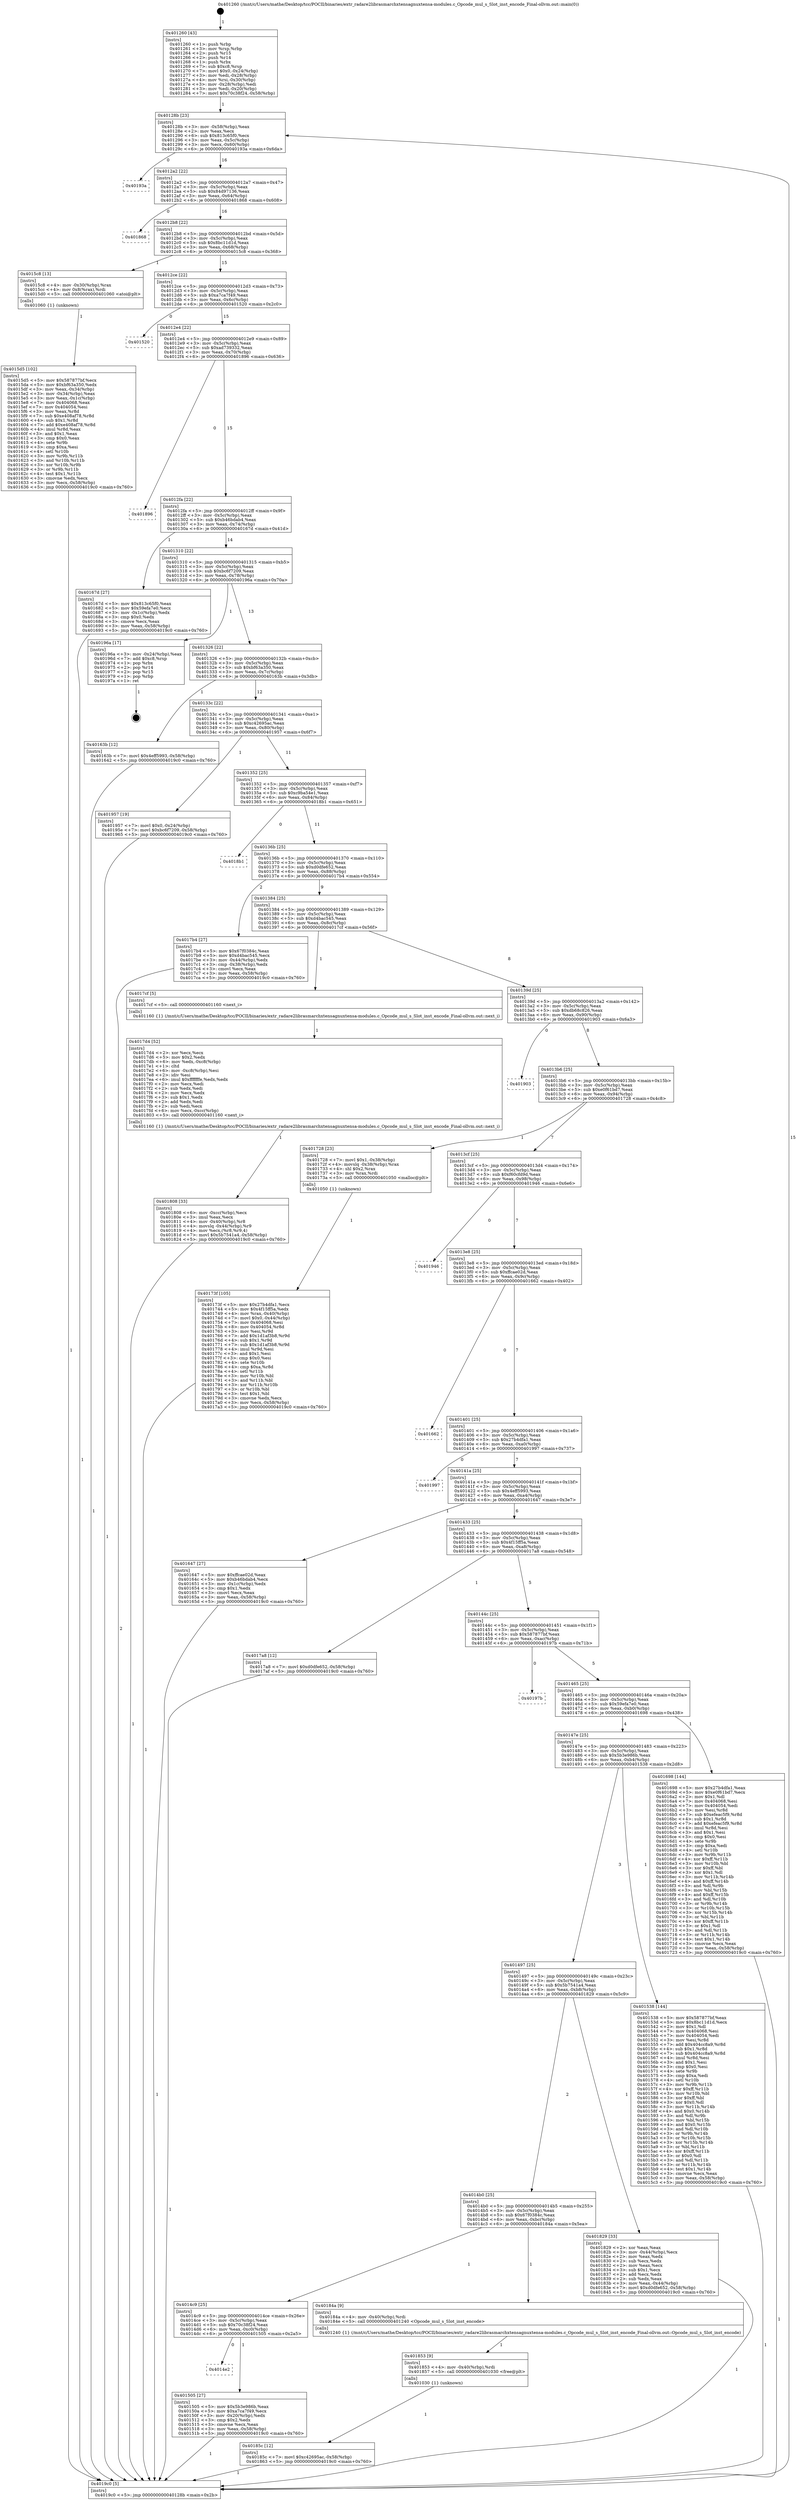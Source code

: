 digraph "0x401260" {
  label = "0x401260 (/mnt/c/Users/mathe/Desktop/tcc/POCII/binaries/extr_radare2librasmarchxtensagnuxtensa-modules.c_Opcode_mul_s_Slot_inst_encode_Final-ollvm.out::main(0))"
  labelloc = "t"
  node[shape=record]

  Entry [label="",width=0.3,height=0.3,shape=circle,fillcolor=black,style=filled]
  "0x40128b" [label="{
     0x40128b [23]\l
     | [instrs]\l
     &nbsp;&nbsp;0x40128b \<+3\>: mov -0x58(%rbp),%eax\l
     &nbsp;&nbsp;0x40128e \<+2\>: mov %eax,%ecx\l
     &nbsp;&nbsp;0x401290 \<+6\>: sub $0x813c65f0,%ecx\l
     &nbsp;&nbsp;0x401296 \<+3\>: mov %eax,-0x5c(%rbp)\l
     &nbsp;&nbsp;0x401299 \<+3\>: mov %ecx,-0x60(%rbp)\l
     &nbsp;&nbsp;0x40129c \<+6\>: je 000000000040193a \<main+0x6da\>\l
  }"]
  "0x40193a" [label="{
     0x40193a\l
  }", style=dashed]
  "0x4012a2" [label="{
     0x4012a2 [22]\l
     | [instrs]\l
     &nbsp;&nbsp;0x4012a2 \<+5\>: jmp 00000000004012a7 \<main+0x47\>\l
     &nbsp;&nbsp;0x4012a7 \<+3\>: mov -0x5c(%rbp),%eax\l
     &nbsp;&nbsp;0x4012aa \<+5\>: sub $0x84d97136,%eax\l
     &nbsp;&nbsp;0x4012af \<+3\>: mov %eax,-0x64(%rbp)\l
     &nbsp;&nbsp;0x4012b2 \<+6\>: je 0000000000401868 \<main+0x608\>\l
  }"]
  Exit [label="",width=0.3,height=0.3,shape=circle,fillcolor=black,style=filled,peripheries=2]
  "0x401868" [label="{
     0x401868\l
  }", style=dashed]
  "0x4012b8" [label="{
     0x4012b8 [22]\l
     | [instrs]\l
     &nbsp;&nbsp;0x4012b8 \<+5\>: jmp 00000000004012bd \<main+0x5d\>\l
     &nbsp;&nbsp;0x4012bd \<+3\>: mov -0x5c(%rbp),%eax\l
     &nbsp;&nbsp;0x4012c0 \<+5\>: sub $0x8bc11d1d,%eax\l
     &nbsp;&nbsp;0x4012c5 \<+3\>: mov %eax,-0x68(%rbp)\l
     &nbsp;&nbsp;0x4012c8 \<+6\>: je 00000000004015c8 \<main+0x368\>\l
  }"]
  "0x40185c" [label="{
     0x40185c [12]\l
     | [instrs]\l
     &nbsp;&nbsp;0x40185c \<+7\>: movl $0xc42695ac,-0x58(%rbp)\l
     &nbsp;&nbsp;0x401863 \<+5\>: jmp 00000000004019c0 \<main+0x760\>\l
  }"]
  "0x4015c8" [label="{
     0x4015c8 [13]\l
     | [instrs]\l
     &nbsp;&nbsp;0x4015c8 \<+4\>: mov -0x30(%rbp),%rax\l
     &nbsp;&nbsp;0x4015cc \<+4\>: mov 0x8(%rax),%rdi\l
     &nbsp;&nbsp;0x4015d0 \<+5\>: call 0000000000401060 \<atoi@plt\>\l
     | [calls]\l
     &nbsp;&nbsp;0x401060 \{1\} (unknown)\l
  }"]
  "0x4012ce" [label="{
     0x4012ce [22]\l
     | [instrs]\l
     &nbsp;&nbsp;0x4012ce \<+5\>: jmp 00000000004012d3 \<main+0x73\>\l
     &nbsp;&nbsp;0x4012d3 \<+3\>: mov -0x5c(%rbp),%eax\l
     &nbsp;&nbsp;0x4012d6 \<+5\>: sub $0xa7ca7f49,%eax\l
     &nbsp;&nbsp;0x4012db \<+3\>: mov %eax,-0x6c(%rbp)\l
     &nbsp;&nbsp;0x4012de \<+6\>: je 0000000000401520 \<main+0x2c0\>\l
  }"]
  "0x401853" [label="{
     0x401853 [9]\l
     | [instrs]\l
     &nbsp;&nbsp;0x401853 \<+4\>: mov -0x40(%rbp),%rdi\l
     &nbsp;&nbsp;0x401857 \<+5\>: call 0000000000401030 \<free@plt\>\l
     | [calls]\l
     &nbsp;&nbsp;0x401030 \{1\} (unknown)\l
  }"]
  "0x401520" [label="{
     0x401520\l
  }", style=dashed]
  "0x4012e4" [label="{
     0x4012e4 [22]\l
     | [instrs]\l
     &nbsp;&nbsp;0x4012e4 \<+5\>: jmp 00000000004012e9 \<main+0x89\>\l
     &nbsp;&nbsp;0x4012e9 \<+3\>: mov -0x5c(%rbp),%eax\l
     &nbsp;&nbsp;0x4012ec \<+5\>: sub $0xad739332,%eax\l
     &nbsp;&nbsp;0x4012f1 \<+3\>: mov %eax,-0x70(%rbp)\l
     &nbsp;&nbsp;0x4012f4 \<+6\>: je 0000000000401896 \<main+0x636\>\l
  }"]
  "0x401808" [label="{
     0x401808 [33]\l
     | [instrs]\l
     &nbsp;&nbsp;0x401808 \<+6\>: mov -0xcc(%rbp),%ecx\l
     &nbsp;&nbsp;0x40180e \<+3\>: imul %eax,%ecx\l
     &nbsp;&nbsp;0x401811 \<+4\>: mov -0x40(%rbp),%r8\l
     &nbsp;&nbsp;0x401815 \<+4\>: movslq -0x44(%rbp),%r9\l
     &nbsp;&nbsp;0x401819 \<+4\>: mov %ecx,(%r8,%r9,4)\l
     &nbsp;&nbsp;0x40181d \<+7\>: movl $0x5b7541a4,-0x58(%rbp)\l
     &nbsp;&nbsp;0x401824 \<+5\>: jmp 00000000004019c0 \<main+0x760\>\l
  }"]
  "0x401896" [label="{
     0x401896\l
  }", style=dashed]
  "0x4012fa" [label="{
     0x4012fa [22]\l
     | [instrs]\l
     &nbsp;&nbsp;0x4012fa \<+5\>: jmp 00000000004012ff \<main+0x9f\>\l
     &nbsp;&nbsp;0x4012ff \<+3\>: mov -0x5c(%rbp),%eax\l
     &nbsp;&nbsp;0x401302 \<+5\>: sub $0xb46bdab4,%eax\l
     &nbsp;&nbsp;0x401307 \<+3\>: mov %eax,-0x74(%rbp)\l
     &nbsp;&nbsp;0x40130a \<+6\>: je 000000000040167d \<main+0x41d\>\l
  }"]
  "0x4017d4" [label="{
     0x4017d4 [52]\l
     | [instrs]\l
     &nbsp;&nbsp;0x4017d4 \<+2\>: xor %ecx,%ecx\l
     &nbsp;&nbsp;0x4017d6 \<+5\>: mov $0x2,%edx\l
     &nbsp;&nbsp;0x4017db \<+6\>: mov %edx,-0xc8(%rbp)\l
     &nbsp;&nbsp;0x4017e1 \<+1\>: cltd\l
     &nbsp;&nbsp;0x4017e2 \<+6\>: mov -0xc8(%rbp),%esi\l
     &nbsp;&nbsp;0x4017e8 \<+2\>: idiv %esi\l
     &nbsp;&nbsp;0x4017ea \<+6\>: imul $0xfffffffe,%edx,%edx\l
     &nbsp;&nbsp;0x4017f0 \<+2\>: mov %ecx,%edi\l
     &nbsp;&nbsp;0x4017f2 \<+2\>: sub %edx,%edi\l
     &nbsp;&nbsp;0x4017f4 \<+2\>: mov %ecx,%edx\l
     &nbsp;&nbsp;0x4017f6 \<+3\>: sub $0x1,%edx\l
     &nbsp;&nbsp;0x4017f9 \<+2\>: add %edx,%edi\l
     &nbsp;&nbsp;0x4017fb \<+2\>: sub %edi,%ecx\l
     &nbsp;&nbsp;0x4017fd \<+6\>: mov %ecx,-0xcc(%rbp)\l
     &nbsp;&nbsp;0x401803 \<+5\>: call 0000000000401160 \<next_i\>\l
     | [calls]\l
     &nbsp;&nbsp;0x401160 \{1\} (/mnt/c/Users/mathe/Desktop/tcc/POCII/binaries/extr_radare2librasmarchxtensagnuxtensa-modules.c_Opcode_mul_s_Slot_inst_encode_Final-ollvm.out::next_i)\l
  }"]
  "0x40167d" [label="{
     0x40167d [27]\l
     | [instrs]\l
     &nbsp;&nbsp;0x40167d \<+5\>: mov $0x813c65f0,%eax\l
     &nbsp;&nbsp;0x401682 \<+5\>: mov $0x59efa7e0,%ecx\l
     &nbsp;&nbsp;0x401687 \<+3\>: mov -0x1c(%rbp),%edx\l
     &nbsp;&nbsp;0x40168a \<+3\>: cmp $0x0,%edx\l
     &nbsp;&nbsp;0x40168d \<+3\>: cmove %ecx,%eax\l
     &nbsp;&nbsp;0x401690 \<+3\>: mov %eax,-0x58(%rbp)\l
     &nbsp;&nbsp;0x401693 \<+5\>: jmp 00000000004019c0 \<main+0x760\>\l
  }"]
  "0x401310" [label="{
     0x401310 [22]\l
     | [instrs]\l
     &nbsp;&nbsp;0x401310 \<+5\>: jmp 0000000000401315 \<main+0xb5\>\l
     &nbsp;&nbsp;0x401315 \<+3\>: mov -0x5c(%rbp),%eax\l
     &nbsp;&nbsp;0x401318 \<+5\>: sub $0xbc6f7209,%eax\l
     &nbsp;&nbsp;0x40131d \<+3\>: mov %eax,-0x78(%rbp)\l
     &nbsp;&nbsp;0x401320 \<+6\>: je 000000000040196a \<main+0x70a\>\l
  }"]
  "0x40173f" [label="{
     0x40173f [105]\l
     | [instrs]\l
     &nbsp;&nbsp;0x40173f \<+5\>: mov $0x27b4dfa1,%ecx\l
     &nbsp;&nbsp;0x401744 \<+5\>: mov $0x4f15ff5a,%edx\l
     &nbsp;&nbsp;0x401749 \<+4\>: mov %rax,-0x40(%rbp)\l
     &nbsp;&nbsp;0x40174d \<+7\>: movl $0x0,-0x44(%rbp)\l
     &nbsp;&nbsp;0x401754 \<+7\>: mov 0x404068,%esi\l
     &nbsp;&nbsp;0x40175b \<+8\>: mov 0x404054,%r8d\l
     &nbsp;&nbsp;0x401763 \<+3\>: mov %esi,%r9d\l
     &nbsp;&nbsp;0x401766 \<+7\>: add $0x1d1af3b8,%r9d\l
     &nbsp;&nbsp;0x40176d \<+4\>: sub $0x1,%r9d\l
     &nbsp;&nbsp;0x401771 \<+7\>: sub $0x1d1af3b8,%r9d\l
     &nbsp;&nbsp;0x401778 \<+4\>: imul %r9d,%esi\l
     &nbsp;&nbsp;0x40177c \<+3\>: and $0x1,%esi\l
     &nbsp;&nbsp;0x40177f \<+3\>: cmp $0x0,%esi\l
     &nbsp;&nbsp;0x401782 \<+4\>: sete %r10b\l
     &nbsp;&nbsp;0x401786 \<+4\>: cmp $0xa,%r8d\l
     &nbsp;&nbsp;0x40178a \<+4\>: setl %r11b\l
     &nbsp;&nbsp;0x40178e \<+3\>: mov %r10b,%bl\l
     &nbsp;&nbsp;0x401791 \<+3\>: and %r11b,%bl\l
     &nbsp;&nbsp;0x401794 \<+3\>: xor %r11b,%r10b\l
     &nbsp;&nbsp;0x401797 \<+3\>: or %r10b,%bl\l
     &nbsp;&nbsp;0x40179a \<+3\>: test $0x1,%bl\l
     &nbsp;&nbsp;0x40179d \<+3\>: cmovne %edx,%ecx\l
     &nbsp;&nbsp;0x4017a0 \<+3\>: mov %ecx,-0x58(%rbp)\l
     &nbsp;&nbsp;0x4017a3 \<+5\>: jmp 00000000004019c0 \<main+0x760\>\l
  }"]
  "0x40196a" [label="{
     0x40196a [17]\l
     | [instrs]\l
     &nbsp;&nbsp;0x40196a \<+3\>: mov -0x24(%rbp),%eax\l
     &nbsp;&nbsp;0x40196d \<+7\>: add $0xc8,%rsp\l
     &nbsp;&nbsp;0x401974 \<+1\>: pop %rbx\l
     &nbsp;&nbsp;0x401975 \<+2\>: pop %r14\l
     &nbsp;&nbsp;0x401977 \<+2\>: pop %r15\l
     &nbsp;&nbsp;0x401979 \<+1\>: pop %rbp\l
     &nbsp;&nbsp;0x40197a \<+1\>: ret\l
  }"]
  "0x401326" [label="{
     0x401326 [22]\l
     | [instrs]\l
     &nbsp;&nbsp;0x401326 \<+5\>: jmp 000000000040132b \<main+0xcb\>\l
     &nbsp;&nbsp;0x40132b \<+3\>: mov -0x5c(%rbp),%eax\l
     &nbsp;&nbsp;0x40132e \<+5\>: sub $0xbf63a350,%eax\l
     &nbsp;&nbsp;0x401333 \<+3\>: mov %eax,-0x7c(%rbp)\l
     &nbsp;&nbsp;0x401336 \<+6\>: je 000000000040163b \<main+0x3db\>\l
  }"]
  "0x4015d5" [label="{
     0x4015d5 [102]\l
     | [instrs]\l
     &nbsp;&nbsp;0x4015d5 \<+5\>: mov $0x587877bf,%ecx\l
     &nbsp;&nbsp;0x4015da \<+5\>: mov $0xbf63a350,%edx\l
     &nbsp;&nbsp;0x4015df \<+3\>: mov %eax,-0x34(%rbp)\l
     &nbsp;&nbsp;0x4015e2 \<+3\>: mov -0x34(%rbp),%eax\l
     &nbsp;&nbsp;0x4015e5 \<+3\>: mov %eax,-0x1c(%rbp)\l
     &nbsp;&nbsp;0x4015e8 \<+7\>: mov 0x404068,%eax\l
     &nbsp;&nbsp;0x4015ef \<+7\>: mov 0x404054,%esi\l
     &nbsp;&nbsp;0x4015f6 \<+3\>: mov %eax,%r8d\l
     &nbsp;&nbsp;0x4015f9 \<+7\>: sub $0xe408af78,%r8d\l
     &nbsp;&nbsp;0x401600 \<+4\>: sub $0x1,%r8d\l
     &nbsp;&nbsp;0x401604 \<+7\>: add $0xe408af78,%r8d\l
     &nbsp;&nbsp;0x40160b \<+4\>: imul %r8d,%eax\l
     &nbsp;&nbsp;0x40160f \<+3\>: and $0x1,%eax\l
     &nbsp;&nbsp;0x401612 \<+3\>: cmp $0x0,%eax\l
     &nbsp;&nbsp;0x401615 \<+4\>: sete %r9b\l
     &nbsp;&nbsp;0x401619 \<+3\>: cmp $0xa,%esi\l
     &nbsp;&nbsp;0x40161c \<+4\>: setl %r10b\l
     &nbsp;&nbsp;0x401620 \<+3\>: mov %r9b,%r11b\l
     &nbsp;&nbsp;0x401623 \<+3\>: and %r10b,%r11b\l
     &nbsp;&nbsp;0x401626 \<+3\>: xor %r10b,%r9b\l
     &nbsp;&nbsp;0x401629 \<+3\>: or %r9b,%r11b\l
     &nbsp;&nbsp;0x40162c \<+4\>: test $0x1,%r11b\l
     &nbsp;&nbsp;0x401630 \<+3\>: cmovne %edx,%ecx\l
     &nbsp;&nbsp;0x401633 \<+3\>: mov %ecx,-0x58(%rbp)\l
     &nbsp;&nbsp;0x401636 \<+5\>: jmp 00000000004019c0 \<main+0x760\>\l
  }"]
  "0x40163b" [label="{
     0x40163b [12]\l
     | [instrs]\l
     &nbsp;&nbsp;0x40163b \<+7\>: movl $0x4eff5993,-0x58(%rbp)\l
     &nbsp;&nbsp;0x401642 \<+5\>: jmp 00000000004019c0 \<main+0x760\>\l
  }"]
  "0x40133c" [label="{
     0x40133c [22]\l
     | [instrs]\l
     &nbsp;&nbsp;0x40133c \<+5\>: jmp 0000000000401341 \<main+0xe1\>\l
     &nbsp;&nbsp;0x401341 \<+3\>: mov -0x5c(%rbp),%eax\l
     &nbsp;&nbsp;0x401344 \<+5\>: sub $0xc42695ac,%eax\l
     &nbsp;&nbsp;0x401349 \<+3\>: mov %eax,-0x80(%rbp)\l
     &nbsp;&nbsp;0x40134c \<+6\>: je 0000000000401957 \<main+0x6f7\>\l
  }"]
  "0x401260" [label="{
     0x401260 [43]\l
     | [instrs]\l
     &nbsp;&nbsp;0x401260 \<+1\>: push %rbp\l
     &nbsp;&nbsp;0x401261 \<+3\>: mov %rsp,%rbp\l
     &nbsp;&nbsp;0x401264 \<+2\>: push %r15\l
     &nbsp;&nbsp;0x401266 \<+2\>: push %r14\l
     &nbsp;&nbsp;0x401268 \<+1\>: push %rbx\l
     &nbsp;&nbsp;0x401269 \<+7\>: sub $0xc8,%rsp\l
     &nbsp;&nbsp;0x401270 \<+7\>: movl $0x0,-0x24(%rbp)\l
     &nbsp;&nbsp;0x401277 \<+3\>: mov %edi,-0x28(%rbp)\l
     &nbsp;&nbsp;0x40127a \<+4\>: mov %rsi,-0x30(%rbp)\l
     &nbsp;&nbsp;0x40127e \<+3\>: mov -0x28(%rbp),%edi\l
     &nbsp;&nbsp;0x401281 \<+3\>: mov %edi,-0x20(%rbp)\l
     &nbsp;&nbsp;0x401284 \<+7\>: movl $0x70c38f24,-0x58(%rbp)\l
  }"]
  "0x401957" [label="{
     0x401957 [19]\l
     | [instrs]\l
     &nbsp;&nbsp;0x401957 \<+7\>: movl $0x0,-0x24(%rbp)\l
     &nbsp;&nbsp;0x40195e \<+7\>: movl $0xbc6f7209,-0x58(%rbp)\l
     &nbsp;&nbsp;0x401965 \<+5\>: jmp 00000000004019c0 \<main+0x760\>\l
  }"]
  "0x401352" [label="{
     0x401352 [25]\l
     | [instrs]\l
     &nbsp;&nbsp;0x401352 \<+5\>: jmp 0000000000401357 \<main+0xf7\>\l
     &nbsp;&nbsp;0x401357 \<+3\>: mov -0x5c(%rbp),%eax\l
     &nbsp;&nbsp;0x40135a \<+5\>: sub $0xc9ba54e1,%eax\l
     &nbsp;&nbsp;0x40135f \<+6\>: mov %eax,-0x84(%rbp)\l
     &nbsp;&nbsp;0x401365 \<+6\>: je 00000000004018b1 \<main+0x651\>\l
  }"]
  "0x4019c0" [label="{
     0x4019c0 [5]\l
     | [instrs]\l
     &nbsp;&nbsp;0x4019c0 \<+5\>: jmp 000000000040128b \<main+0x2b\>\l
  }"]
  "0x4018b1" [label="{
     0x4018b1\l
  }", style=dashed]
  "0x40136b" [label="{
     0x40136b [25]\l
     | [instrs]\l
     &nbsp;&nbsp;0x40136b \<+5\>: jmp 0000000000401370 \<main+0x110\>\l
     &nbsp;&nbsp;0x401370 \<+3\>: mov -0x5c(%rbp),%eax\l
     &nbsp;&nbsp;0x401373 \<+5\>: sub $0xd0dfe652,%eax\l
     &nbsp;&nbsp;0x401378 \<+6\>: mov %eax,-0x88(%rbp)\l
     &nbsp;&nbsp;0x40137e \<+6\>: je 00000000004017b4 \<main+0x554\>\l
  }"]
  "0x4014e2" [label="{
     0x4014e2\l
  }", style=dashed]
  "0x4017b4" [label="{
     0x4017b4 [27]\l
     | [instrs]\l
     &nbsp;&nbsp;0x4017b4 \<+5\>: mov $0x67f0384c,%eax\l
     &nbsp;&nbsp;0x4017b9 \<+5\>: mov $0xd4bac545,%ecx\l
     &nbsp;&nbsp;0x4017be \<+3\>: mov -0x44(%rbp),%edx\l
     &nbsp;&nbsp;0x4017c1 \<+3\>: cmp -0x38(%rbp),%edx\l
     &nbsp;&nbsp;0x4017c4 \<+3\>: cmovl %ecx,%eax\l
     &nbsp;&nbsp;0x4017c7 \<+3\>: mov %eax,-0x58(%rbp)\l
     &nbsp;&nbsp;0x4017ca \<+5\>: jmp 00000000004019c0 \<main+0x760\>\l
  }"]
  "0x401384" [label="{
     0x401384 [25]\l
     | [instrs]\l
     &nbsp;&nbsp;0x401384 \<+5\>: jmp 0000000000401389 \<main+0x129\>\l
     &nbsp;&nbsp;0x401389 \<+3\>: mov -0x5c(%rbp),%eax\l
     &nbsp;&nbsp;0x40138c \<+5\>: sub $0xd4bac545,%eax\l
     &nbsp;&nbsp;0x401391 \<+6\>: mov %eax,-0x8c(%rbp)\l
     &nbsp;&nbsp;0x401397 \<+6\>: je 00000000004017cf \<main+0x56f\>\l
  }"]
  "0x401505" [label="{
     0x401505 [27]\l
     | [instrs]\l
     &nbsp;&nbsp;0x401505 \<+5\>: mov $0x5b3e986b,%eax\l
     &nbsp;&nbsp;0x40150a \<+5\>: mov $0xa7ca7f49,%ecx\l
     &nbsp;&nbsp;0x40150f \<+3\>: mov -0x20(%rbp),%edx\l
     &nbsp;&nbsp;0x401512 \<+3\>: cmp $0x2,%edx\l
     &nbsp;&nbsp;0x401515 \<+3\>: cmovne %ecx,%eax\l
     &nbsp;&nbsp;0x401518 \<+3\>: mov %eax,-0x58(%rbp)\l
     &nbsp;&nbsp;0x40151b \<+5\>: jmp 00000000004019c0 \<main+0x760\>\l
  }"]
  "0x4017cf" [label="{
     0x4017cf [5]\l
     | [instrs]\l
     &nbsp;&nbsp;0x4017cf \<+5\>: call 0000000000401160 \<next_i\>\l
     | [calls]\l
     &nbsp;&nbsp;0x401160 \{1\} (/mnt/c/Users/mathe/Desktop/tcc/POCII/binaries/extr_radare2librasmarchxtensagnuxtensa-modules.c_Opcode_mul_s_Slot_inst_encode_Final-ollvm.out::next_i)\l
  }"]
  "0x40139d" [label="{
     0x40139d [25]\l
     | [instrs]\l
     &nbsp;&nbsp;0x40139d \<+5\>: jmp 00000000004013a2 \<main+0x142\>\l
     &nbsp;&nbsp;0x4013a2 \<+3\>: mov -0x5c(%rbp),%eax\l
     &nbsp;&nbsp;0x4013a5 \<+5\>: sub $0xdb68c826,%eax\l
     &nbsp;&nbsp;0x4013aa \<+6\>: mov %eax,-0x90(%rbp)\l
     &nbsp;&nbsp;0x4013b0 \<+6\>: je 0000000000401903 \<main+0x6a3\>\l
  }"]
  "0x4014c9" [label="{
     0x4014c9 [25]\l
     | [instrs]\l
     &nbsp;&nbsp;0x4014c9 \<+5\>: jmp 00000000004014ce \<main+0x26e\>\l
     &nbsp;&nbsp;0x4014ce \<+3\>: mov -0x5c(%rbp),%eax\l
     &nbsp;&nbsp;0x4014d1 \<+5\>: sub $0x70c38f24,%eax\l
     &nbsp;&nbsp;0x4014d6 \<+6\>: mov %eax,-0xc0(%rbp)\l
     &nbsp;&nbsp;0x4014dc \<+6\>: je 0000000000401505 \<main+0x2a5\>\l
  }"]
  "0x401903" [label="{
     0x401903\l
  }", style=dashed]
  "0x4013b6" [label="{
     0x4013b6 [25]\l
     | [instrs]\l
     &nbsp;&nbsp;0x4013b6 \<+5\>: jmp 00000000004013bb \<main+0x15b\>\l
     &nbsp;&nbsp;0x4013bb \<+3\>: mov -0x5c(%rbp),%eax\l
     &nbsp;&nbsp;0x4013be \<+5\>: sub $0xe0f61bd7,%eax\l
     &nbsp;&nbsp;0x4013c3 \<+6\>: mov %eax,-0x94(%rbp)\l
     &nbsp;&nbsp;0x4013c9 \<+6\>: je 0000000000401728 \<main+0x4c8\>\l
  }"]
  "0x40184a" [label="{
     0x40184a [9]\l
     | [instrs]\l
     &nbsp;&nbsp;0x40184a \<+4\>: mov -0x40(%rbp),%rdi\l
     &nbsp;&nbsp;0x40184e \<+5\>: call 0000000000401240 \<Opcode_mul_s_Slot_inst_encode\>\l
     | [calls]\l
     &nbsp;&nbsp;0x401240 \{1\} (/mnt/c/Users/mathe/Desktop/tcc/POCII/binaries/extr_radare2librasmarchxtensagnuxtensa-modules.c_Opcode_mul_s_Slot_inst_encode_Final-ollvm.out::Opcode_mul_s_Slot_inst_encode)\l
  }"]
  "0x401728" [label="{
     0x401728 [23]\l
     | [instrs]\l
     &nbsp;&nbsp;0x401728 \<+7\>: movl $0x1,-0x38(%rbp)\l
     &nbsp;&nbsp;0x40172f \<+4\>: movslq -0x38(%rbp),%rax\l
     &nbsp;&nbsp;0x401733 \<+4\>: shl $0x2,%rax\l
     &nbsp;&nbsp;0x401737 \<+3\>: mov %rax,%rdi\l
     &nbsp;&nbsp;0x40173a \<+5\>: call 0000000000401050 \<malloc@plt\>\l
     | [calls]\l
     &nbsp;&nbsp;0x401050 \{1\} (unknown)\l
  }"]
  "0x4013cf" [label="{
     0x4013cf [25]\l
     | [instrs]\l
     &nbsp;&nbsp;0x4013cf \<+5\>: jmp 00000000004013d4 \<main+0x174\>\l
     &nbsp;&nbsp;0x4013d4 \<+3\>: mov -0x5c(%rbp),%eax\l
     &nbsp;&nbsp;0x4013d7 \<+5\>: sub $0xf60cfd9d,%eax\l
     &nbsp;&nbsp;0x4013dc \<+6\>: mov %eax,-0x98(%rbp)\l
     &nbsp;&nbsp;0x4013e2 \<+6\>: je 0000000000401946 \<main+0x6e6\>\l
  }"]
  "0x4014b0" [label="{
     0x4014b0 [25]\l
     | [instrs]\l
     &nbsp;&nbsp;0x4014b0 \<+5\>: jmp 00000000004014b5 \<main+0x255\>\l
     &nbsp;&nbsp;0x4014b5 \<+3\>: mov -0x5c(%rbp),%eax\l
     &nbsp;&nbsp;0x4014b8 \<+5\>: sub $0x67f0384c,%eax\l
     &nbsp;&nbsp;0x4014bd \<+6\>: mov %eax,-0xbc(%rbp)\l
     &nbsp;&nbsp;0x4014c3 \<+6\>: je 000000000040184a \<main+0x5ea\>\l
  }"]
  "0x401946" [label="{
     0x401946\l
  }", style=dashed]
  "0x4013e8" [label="{
     0x4013e8 [25]\l
     | [instrs]\l
     &nbsp;&nbsp;0x4013e8 \<+5\>: jmp 00000000004013ed \<main+0x18d\>\l
     &nbsp;&nbsp;0x4013ed \<+3\>: mov -0x5c(%rbp),%eax\l
     &nbsp;&nbsp;0x4013f0 \<+5\>: sub $0xffcae02d,%eax\l
     &nbsp;&nbsp;0x4013f5 \<+6\>: mov %eax,-0x9c(%rbp)\l
     &nbsp;&nbsp;0x4013fb \<+6\>: je 0000000000401662 \<main+0x402\>\l
  }"]
  "0x401829" [label="{
     0x401829 [33]\l
     | [instrs]\l
     &nbsp;&nbsp;0x401829 \<+2\>: xor %eax,%eax\l
     &nbsp;&nbsp;0x40182b \<+3\>: mov -0x44(%rbp),%ecx\l
     &nbsp;&nbsp;0x40182e \<+2\>: mov %eax,%edx\l
     &nbsp;&nbsp;0x401830 \<+2\>: sub %ecx,%edx\l
     &nbsp;&nbsp;0x401832 \<+2\>: mov %eax,%ecx\l
     &nbsp;&nbsp;0x401834 \<+3\>: sub $0x1,%ecx\l
     &nbsp;&nbsp;0x401837 \<+2\>: add %ecx,%edx\l
     &nbsp;&nbsp;0x401839 \<+2\>: sub %edx,%eax\l
     &nbsp;&nbsp;0x40183b \<+3\>: mov %eax,-0x44(%rbp)\l
     &nbsp;&nbsp;0x40183e \<+7\>: movl $0xd0dfe652,-0x58(%rbp)\l
     &nbsp;&nbsp;0x401845 \<+5\>: jmp 00000000004019c0 \<main+0x760\>\l
  }"]
  "0x401662" [label="{
     0x401662\l
  }", style=dashed]
  "0x401401" [label="{
     0x401401 [25]\l
     | [instrs]\l
     &nbsp;&nbsp;0x401401 \<+5\>: jmp 0000000000401406 \<main+0x1a6\>\l
     &nbsp;&nbsp;0x401406 \<+3\>: mov -0x5c(%rbp),%eax\l
     &nbsp;&nbsp;0x401409 \<+5\>: sub $0x27b4dfa1,%eax\l
     &nbsp;&nbsp;0x40140e \<+6\>: mov %eax,-0xa0(%rbp)\l
     &nbsp;&nbsp;0x401414 \<+6\>: je 0000000000401997 \<main+0x737\>\l
  }"]
  "0x401497" [label="{
     0x401497 [25]\l
     | [instrs]\l
     &nbsp;&nbsp;0x401497 \<+5\>: jmp 000000000040149c \<main+0x23c\>\l
     &nbsp;&nbsp;0x40149c \<+3\>: mov -0x5c(%rbp),%eax\l
     &nbsp;&nbsp;0x40149f \<+5\>: sub $0x5b7541a4,%eax\l
     &nbsp;&nbsp;0x4014a4 \<+6\>: mov %eax,-0xb8(%rbp)\l
     &nbsp;&nbsp;0x4014aa \<+6\>: je 0000000000401829 \<main+0x5c9\>\l
  }"]
  "0x401997" [label="{
     0x401997\l
  }", style=dashed]
  "0x40141a" [label="{
     0x40141a [25]\l
     | [instrs]\l
     &nbsp;&nbsp;0x40141a \<+5\>: jmp 000000000040141f \<main+0x1bf\>\l
     &nbsp;&nbsp;0x40141f \<+3\>: mov -0x5c(%rbp),%eax\l
     &nbsp;&nbsp;0x401422 \<+5\>: sub $0x4eff5993,%eax\l
     &nbsp;&nbsp;0x401427 \<+6\>: mov %eax,-0xa4(%rbp)\l
     &nbsp;&nbsp;0x40142d \<+6\>: je 0000000000401647 \<main+0x3e7\>\l
  }"]
  "0x401538" [label="{
     0x401538 [144]\l
     | [instrs]\l
     &nbsp;&nbsp;0x401538 \<+5\>: mov $0x587877bf,%eax\l
     &nbsp;&nbsp;0x40153d \<+5\>: mov $0x8bc11d1d,%ecx\l
     &nbsp;&nbsp;0x401542 \<+2\>: mov $0x1,%dl\l
     &nbsp;&nbsp;0x401544 \<+7\>: mov 0x404068,%esi\l
     &nbsp;&nbsp;0x40154b \<+7\>: mov 0x404054,%edi\l
     &nbsp;&nbsp;0x401552 \<+3\>: mov %esi,%r8d\l
     &nbsp;&nbsp;0x401555 \<+7\>: add $0x404cc8a9,%r8d\l
     &nbsp;&nbsp;0x40155c \<+4\>: sub $0x1,%r8d\l
     &nbsp;&nbsp;0x401560 \<+7\>: sub $0x404cc8a9,%r8d\l
     &nbsp;&nbsp;0x401567 \<+4\>: imul %r8d,%esi\l
     &nbsp;&nbsp;0x40156b \<+3\>: and $0x1,%esi\l
     &nbsp;&nbsp;0x40156e \<+3\>: cmp $0x0,%esi\l
     &nbsp;&nbsp;0x401571 \<+4\>: sete %r9b\l
     &nbsp;&nbsp;0x401575 \<+3\>: cmp $0xa,%edi\l
     &nbsp;&nbsp;0x401578 \<+4\>: setl %r10b\l
     &nbsp;&nbsp;0x40157c \<+3\>: mov %r9b,%r11b\l
     &nbsp;&nbsp;0x40157f \<+4\>: xor $0xff,%r11b\l
     &nbsp;&nbsp;0x401583 \<+3\>: mov %r10b,%bl\l
     &nbsp;&nbsp;0x401586 \<+3\>: xor $0xff,%bl\l
     &nbsp;&nbsp;0x401589 \<+3\>: xor $0x0,%dl\l
     &nbsp;&nbsp;0x40158c \<+3\>: mov %r11b,%r14b\l
     &nbsp;&nbsp;0x40158f \<+4\>: and $0x0,%r14b\l
     &nbsp;&nbsp;0x401593 \<+3\>: and %dl,%r9b\l
     &nbsp;&nbsp;0x401596 \<+3\>: mov %bl,%r15b\l
     &nbsp;&nbsp;0x401599 \<+4\>: and $0x0,%r15b\l
     &nbsp;&nbsp;0x40159d \<+3\>: and %dl,%r10b\l
     &nbsp;&nbsp;0x4015a0 \<+3\>: or %r9b,%r14b\l
     &nbsp;&nbsp;0x4015a3 \<+3\>: or %r10b,%r15b\l
     &nbsp;&nbsp;0x4015a6 \<+3\>: xor %r15b,%r14b\l
     &nbsp;&nbsp;0x4015a9 \<+3\>: or %bl,%r11b\l
     &nbsp;&nbsp;0x4015ac \<+4\>: xor $0xff,%r11b\l
     &nbsp;&nbsp;0x4015b0 \<+3\>: or $0x0,%dl\l
     &nbsp;&nbsp;0x4015b3 \<+3\>: and %dl,%r11b\l
     &nbsp;&nbsp;0x4015b6 \<+3\>: or %r11b,%r14b\l
     &nbsp;&nbsp;0x4015b9 \<+4\>: test $0x1,%r14b\l
     &nbsp;&nbsp;0x4015bd \<+3\>: cmovne %ecx,%eax\l
     &nbsp;&nbsp;0x4015c0 \<+3\>: mov %eax,-0x58(%rbp)\l
     &nbsp;&nbsp;0x4015c3 \<+5\>: jmp 00000000004019c0 \<main+0x760\>\l
  }"]
  "0x401647" [label="{
     0x401647 [27]\l
     | [instrs]\l
     &nbsp;&nbsp;0x401647 \<+5\>: mov $0xffcae02d,%eax\l
     &nbsp;&nbsp;0x40164c \<+5\>: mov $0xb46bdab4,%ecx\l
     &nbsp;&nbsp;0x401651 \<+3\>: mov -0x1c(%rbp),%edx\l
     &nbsp;&nbsp;0x401654 \<+3\>: cmp $0x1,%edx\l
     &nbsp;&nbsp;0x401657 \<+3\>: cmovl %ecx,%eax\l
     &nbsp;&nbsp;0x40165a \<+3\>: mov %eax,-0x58(%rbp)\l
     &nbsp;&nbsp;0x40165d \<+5\>: jmp 00000000004019c0 \<main+0x760\>\l
  }"]
  "0x401433" [label="{
     0x401433 [25]\l
     | [instrs]\l
     &nbsp;&nbsp;0x401433 \<+5\>: jmp 0000000000401438 \<main+0x1d8\>\l
     &nbsp;&nbsp;0x401438 \<+3\>: mov -0x5c(%rbp),%eax\l
     &nbsp;&nbsp;0x40143b \<+5\>: sub $0x4f15ff5a,%eax\l
     &nbsp;&nbsp;0x401440 \<+6\>: mov %eax,-0xa8(%rbp)\l
     &nbsp;&nbsp;0x401446 \<+6\>: je 00000000004017a8 \<main+0x548\>\l
  }"]
  "0x40147e" [label="{
     0x40147e [25]\l
     | [instrs]\l
     &nbsp;&nbsp;0x40147e \<+5\>: jmp 0000000000401483 \<main+0x223\>\l
     &nbsp;&nbsp;0x401483 \<+3\>: mov -0x5c(%rbp),%eax\l
     &nbsp;&nbsp;0x401486 \<+5\>: sub $0x5b3e986b,%eax\l
     &nbsp;&nbsp;0x40148b \<+6\>: mov %eax,-0xb4(%rbp)\l
     &nbsp;&nbsp;0x401491 \<+6\>: je 0000000000401538 \<main+0x2d8\>\l
  }"]
  "0x4017a8" [label="{
     0x4017a8 [12]\l
     | [instrs]\l
     &nbsp;&nbsp;0x4017a8 \<+7\>: movl $0xd0dfe652,-0x58(%rbp)\l
     &nbsp;&nbsp;0x4017af \<+5\>: jmp 00000000004019c0 \<main+0x760\>\l
  }"]
  "0x40144c" [label="{
     0x40144c [25]\l
     | [instrs]\l
     &nbsp;&nbsp;0x40144c \<+5\>: jmp 0000000000401451 \<main+0x1f1\>\l
     &nbsp;&nbsp;0x401451 \<+3\>: mov -0x5c(%rbp),%eax\l
     &nbsp;&nbsp;0x401454 \<+5\>: sub $0x587877bf,%eax\l
     &nbsp;&nbsp;0x401459 \<+6\>: mov %eax,-0xac(%rbp)\l
     &nbsp;&nbsp;0x40145f \<+6\>: je 000000000040197b \<main+0x71b\>\l
  }"]
  "0x401698" [label="{
     0x401698 [144]\l
     | [instrs]\l
     &nbsp;&nbsp;0x401698 \<+5\>: mov $0x27b4dfa1,%eax\l
     &nbsp;&nbsp;0x40169d \<+5\>: mov $0xe0f61bd7,%ecx\l
     &nbsp;&nbsp;0x4016a2 \<+2\>: mov $0x1,%dl\l
     &nbsp;&nbsp;0x4016a4 \<+7\>: mov 0x404068,%esi\l
     &nbsp;&nbsp;0x4016ab \<+7\>: mov 0x404054,%edi\l
     &nbsp;&nbsp;0x4016b2 \<+3\>: mov %esi,%r8d\l
     &nbsp;&nbsp;0x4016b5 \<+7\>: sub $0xefeac5f9,%r8d\l
     &nbsp;&nbsp;0x4016bc \<+4\>: sub $0x1,%r8d\l
     &nbsp;&nbsp;0x4016c0 \<+7\>: add $0xefeac5f9,%r8d\l
     &nbsp;&nbsp;0x4016c7 \<+4\>: imul %r8d,%esi\l
     &nbsp;&nbsp;0x4016cb \<+3\>: and $0x1,%esi\l
     &nbsp;&nbsp;0x4016ce \<+3\>: cmp $0x0,%esi\l
     &nbsp;&nbsp;0x4016d1 \<+4\>: sete %r9b\l
     &nbsp;&nbsp;0x4016d5 \<+3\>: cmp $0xa,%edi\l
     &nbsp;&nbsp;0x4016d8 \<+4\>: setl %r10b\l
     &nbsp;&nbsp;0x4016dc \<+3\>: mov %r9b,%r11b\l
     &nbsp;&nbsp;0x4016df \<+4\>: xor $0xff,%r11b\l
     &nbsp;&nbsp;0x4016e3 \<+3\>: mov %r10b,%bl\l
     &nbsp;&nbsp;0x4016e6 \<+3\>: xor $0xff,%bl\l
     &nbsp;&nbsp;0x4016e9 \<+3\>: xor $0x1,%dl\l
     &nbsp;&nbsp;0x4016ec \<+3\>: mov %r11b,%r14b\l
     &nbsp;&nbsp;0x4016ef \<+4\>: and $0xff,%r14b\l
     &nbsp;&nbsp;0x4016f3 \<+3\>: and %dl,%r9b\l
     &nbsp;&nbsp;0x4016f6 \<+3\>: mov %bl,%r15b\l
     &nbsp;&nbsp;0x4016f9 \<+4\>: and $0xff,%r15b\l
     &nbsp;&nbsp;0x4016fd \<+3\>: and %dl,%r10b\l
     &nbsp;&nbsp;0x401700 \<+3\>: or %r9b,%r14b\l
     &nbsp;&nbsp;0x401703 \<+3\>: or %r10b,%r15b\l
     &nbsp;&nbsp;0x401706 \<+3\>: xor %r15b,%r14b\l
     &nbsp;&nbsp;0x401709 \<+3\>: or %bl,%r11b\l
     &nbsp;&nbsp;0x40170c \<+4\>: xor $0xff,%r11b\l
     &nbsp;&nbsp;0x401710 \<+3\>: or $0x1,%dl\l
     &nbsp;&nbsp;0x401713 \<+3\>: and %dl,%r11b\l
     &nbsp;&nbsp;0x401716 \<+3\>: or %r11b,%r14b\l
     &nbsp;&nbsp;0x401719 \<+4\>: test $0x1,%r14b\l
     &nbsp;&nbsp;0x40171d \<+3\>: cmovne %ecx,%eax\l
     &nbsp;&nbsp;0x401720 \<+3\>: mov %eax,-0x58(%rbp)\l
     &nbsp;&nbsp;0x401723 \<+5\>: jmp 00000000004019c0 \<main+0x760\>\l
  }"]
  "0x40197b" [label="{
     0x40197b\l
  }", style=dashed]
  "0x401465" [label="{
     0x401465 [25]\l
     | [instrs]\l
     &nbsp;&nbsp;0x401465 \<+5\>: jmp 000000000040146a \<main+0x20a\>\l
     &nbsp;&nbsp;0x40146a \<+3\>: mov -0x5c(%rbp),%eax\l
     &nbsp;&nbsp;0x40146d \<+5\>: sub $0x59efa7e0,%eax\l
     &nbsp;&nbsp;0x401472 \<+6\>: mov %eax,-0xb0(%rbp)\l
     &nbsp;&nbsp;0x401478 \<+6\>: je 0000000000401698 \<main+0x438\>\l
  }"]
  Entry -> "0x401260" [label=" 1"]
  "0x40128b" -> "0x40193a" [label=" 0"]
  "0x40128b" -> "0x4012a2" [label=" 16"]
  "0x40196a" -> Exit [label=" 1"]
  "0x4012a2" -> "0x401868" [label=" 0"]
  "0x4012a2" -> "0x4012b8" [label=" 16"]
  "0x401957" -> "0x4019c0" [label=" 1"]
  "0x4012b8" -> "0x4015c8" [label=" 1"]
  "0x4012b8" -> "0x4012ce" [label=" 15"]
  "0x40185c" -> "0x4019c0" [label=" 1"]
  "0x4012ce" -> "0x401520" [label=" 0"]
  "0x4012ce" -> "0x4012e4" [label=" 15"]
  "0x401853" -> "0x40185c" [label=" 1"]
  "0x4012e4" -> "0x401896" [label=" 0"]
  "0x4012e4" -> "0x4012fa" [label=" 15"]
  "0x40184a" -> "0x401853" [label=" 1"]
  "0x4012fa" -> "0x40167d" [label=" 1"]
  "0x4012fa" -> "0x401310" [label=" 14"]
  "0x401829" -> "0x4019c0" [label=" 1"]
  "0x401310" -> "0x40196a" [label=" 1"]
  "0x401310" -> "0x401326" [label=" 13"]
  "0x401808" -> "0x4019c0" [label=" 1"]
  "0x401326" -> "0x40163b" [label=" 1"]
  "0x401326" -> "0x40133c" [label=" 12"]
  "0x4017d4" -> "0x401808" [label=" 1"]
  "0x40133c" -> "0x401957" [label=" 1"]
  "0x40133c" -> "0x401352" [label=" 11"]
  "0x4017cf" -> "0x4017d4" [label=" 1"]
  "0x401352" -> "0x4018b1" [label=" 0"]
  "0x401352" -> "0x40136b" [label=" 11"]
  "0x4017b4" -> "0x4019c0" [label=" 2"]
  "0x40136b" -> "0x4017b4" [label=" 2"]
  "0x40136b" -> "0x401384" [label=" 9"]
  "0x4017a8" -> "0x4019c0" [label=" 1"]
  "0x401384" -> "0x4017cf" [label=" 1"]
  "0x401384" -> "0x40139d" [label=" 8"]
  "0x40173f" -> "0x4019c0" [label=" 1"]
  "0x40139d" -> "0x401903" [label=" 0"]
  "0x40139d" -> "0x4013b6" [label=" 8"]
  "0x401698" -> "0x4019c0" [label=" 1"]
  "0x4013b6" -> "0x401728" [label=" 1"]
  "0x4013b6" -> "0x4013cf" [label=" 7"]
  "0x40167d" -> "0x4019c0" [label=" 1"]
  "0x4013cf" -> "0x401946" [label=" 0"]
  "0x4013cf" -> "0x4013e8" [label=" 7"]
  "0x40163b" -> "0x4019c0" [label=" 1"]
  "0x4013e8" -> "0x401662" [label=" 0"]
  "0x4013e8" -> "0x401401" [label=" 7"]
  "0x4015d5" -> "0x4019c0" [label=" 1"]
  "0x401401" -> "0x401997" [label=" 0"]
  "0x401401" -> "0x40141a" [label=" 7"]
  "0x401538" -> "0x4019c0" [label=" 1"]
  "0x40141a" -> "0x401647" [label=" 1"]
  "0x40141a" -> "0x401433" [label=" 6"]
  "0x4019c0" -> "0x40128b" [label=" 15"]
  "0x401433" -> "0x4017a8" [label=" 1"]
  "0x401433" -> "0x40144c" [label=" 5"]
  "0x401505" -> "0x4019c0" [label=" 1"]
  "0x40144c" -> "0x40197b" [label=" 0"]
  "0x40144c" -> "0x401465" [label=" 5"]
  "0x4014c9" -> "0x4014e2" [label=" 0"]
  "0x401465" -> "0x401698" [label=" 1"]
  "0x401465" -> "0x40147e" [label=" 4"]
  "0x401260" -> "0x40128b" [label=" 1"]
  "0x40147e" -> "0x401538" [label=" 1"]
  "0x40147e" -> "0x401497" [label=" 3"]
  "0x4015c8" -> "0x4015d5" [label=" 1"]
  "0x401497" -> "0x401829" [label=" 1"]
  "0x401497" -> "0x4014b0" [label=" 2"]
  "0x401647" -> "0x4019c0" [label=" 1"]
  "0x4014b0" -> "0x40184a" [label=" 1"]
  "0x4014b0" -> "0x4014c9" [label=" 1"]
  "0x401728" -> "0x40173f" [label=" 1"]
  "0x4014c9" -> "0x401505" [label=" 1"]
}

